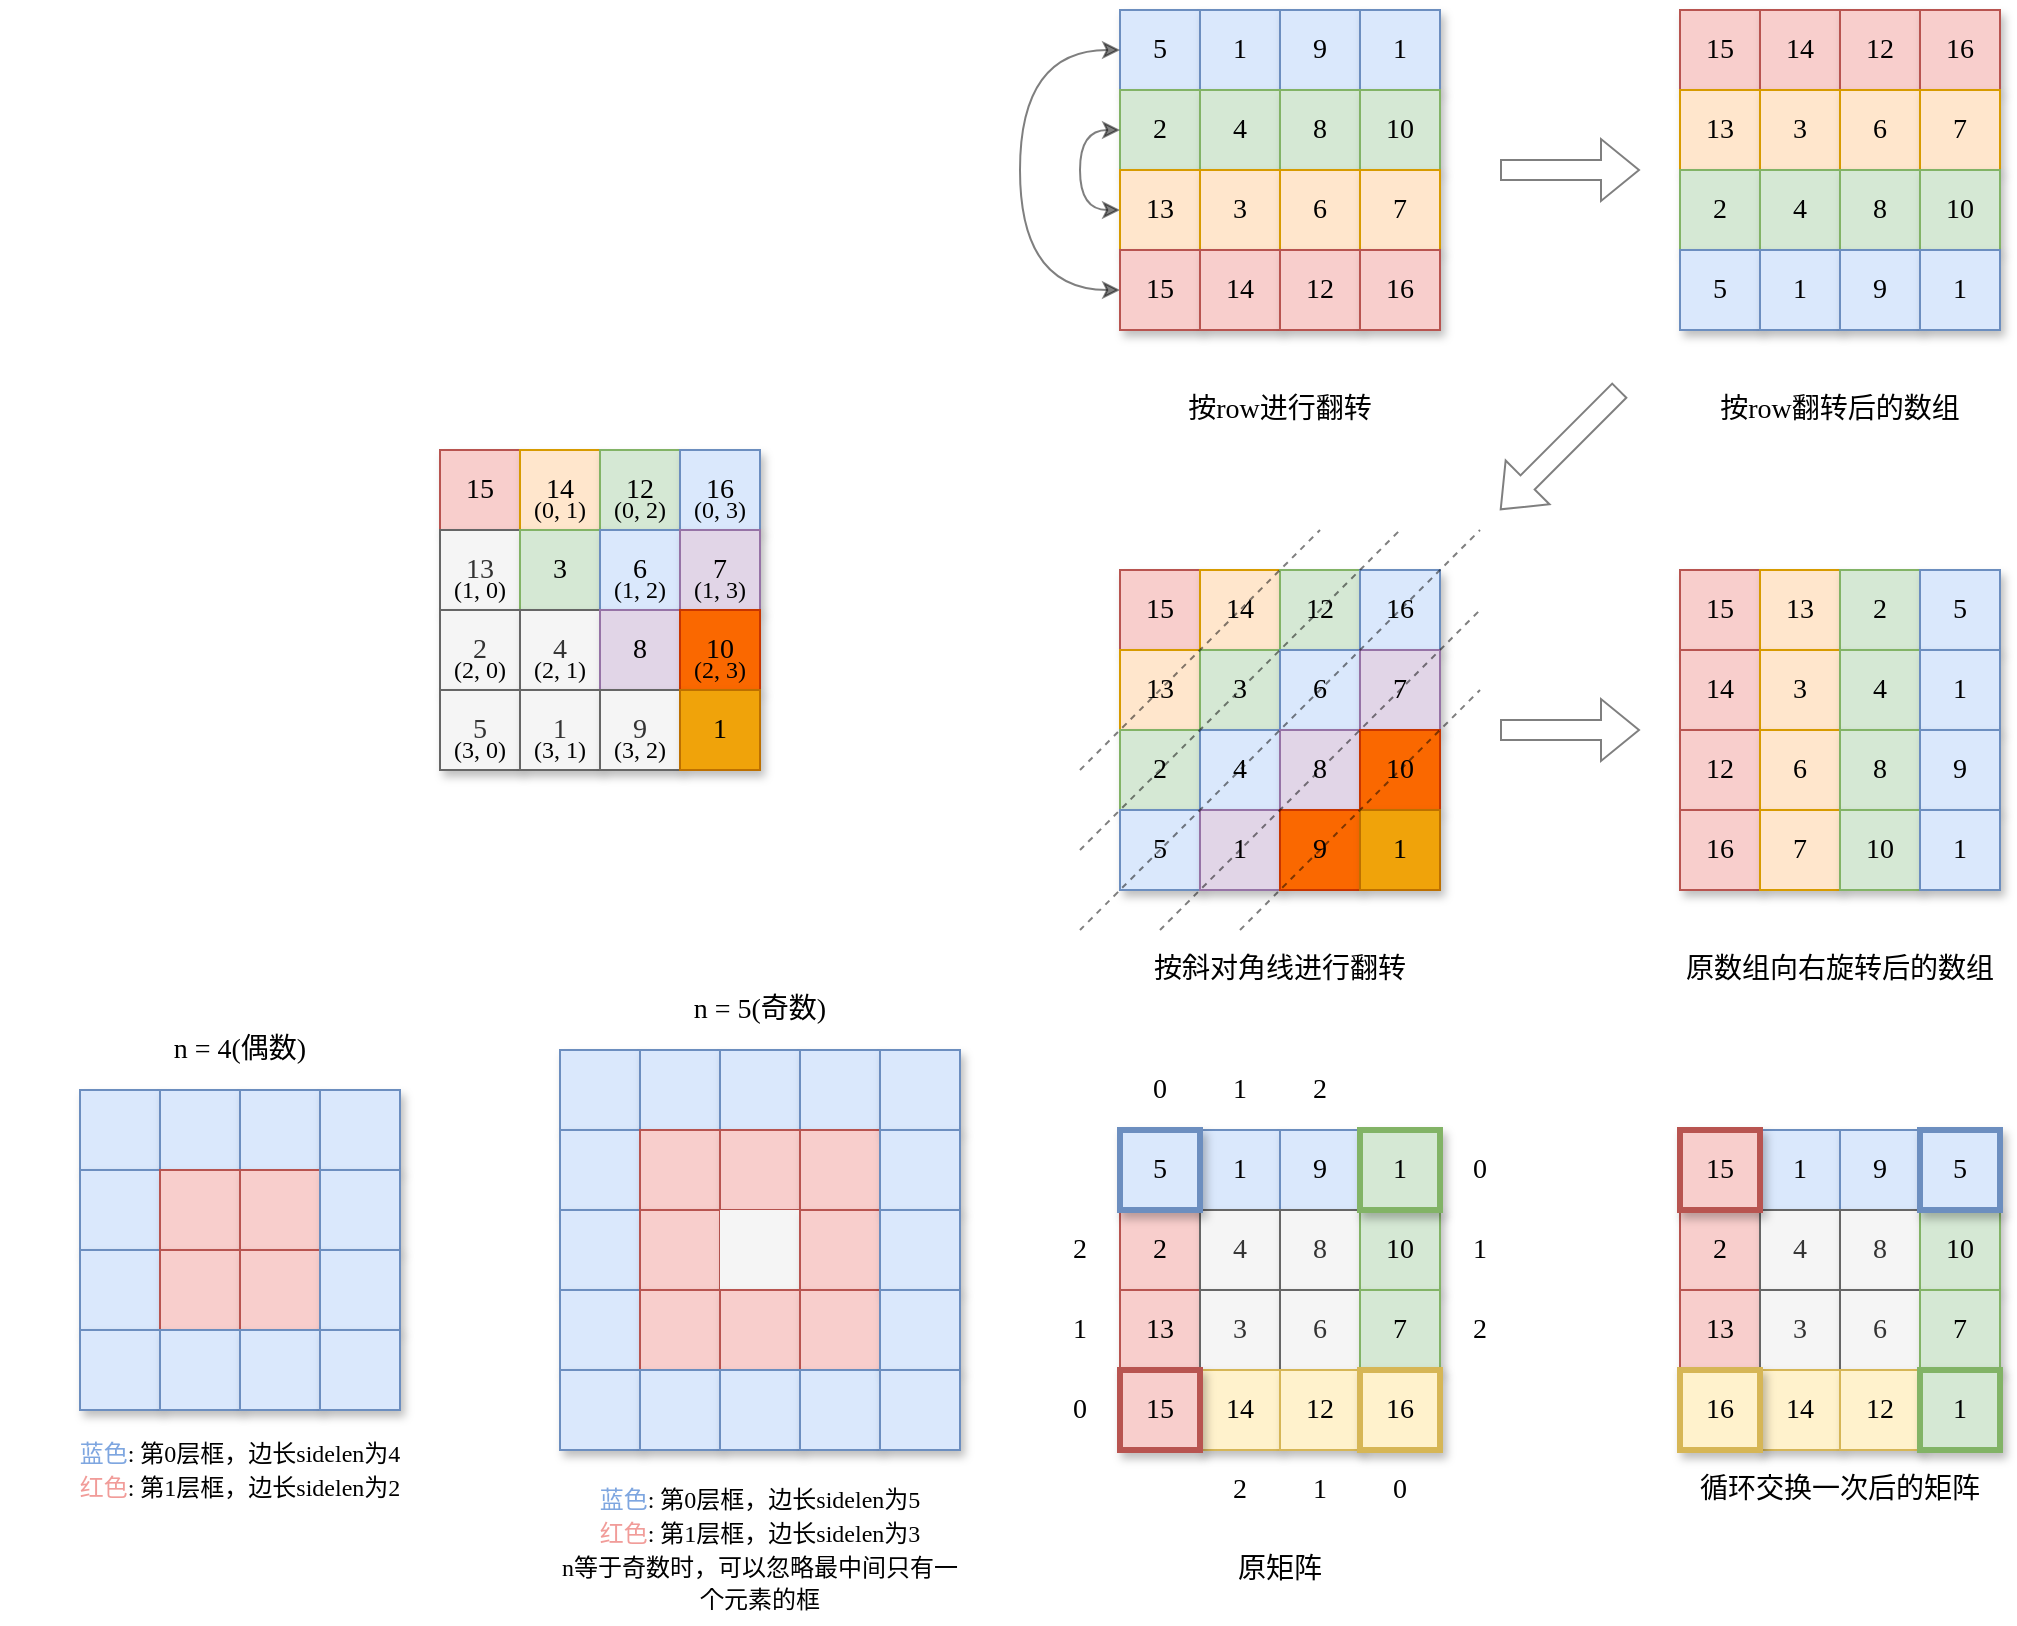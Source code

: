 <mxfile version="16.2.4" type="github">
  <diagram id="HVgc1riLIKYyW8vHFA-X" name="第 1 页">
    <mxGraphModel dx="2713" dy="810" grid="1" gridSize="10" guides="1" tooltips="1" connect="1" arrows="1" fold="1" page="1" pageScale="1" pageWidth="827" pageHeight="1169" background="#ffffff" math="0" shadow="0">
      <root>
        <mxCell id="0" />
        <mxCell id="1" parent="0" />
        <mxCell id="Ji-A0wUUnAwJlBcYtbFV-5" value="&lt;font style=&quot;font-size: 14px&quot; face=&quot;Comic Sans MS&quot;&gt;2&lt;/font&gt;" style="rounded=0;whiteSpace=wrap;html=1;shadow=1;fillColor=#f8cecc;strokeColor=#b85450;strokeWidth=1;" vertex="1" parent="1">
          <mxGeometry x="240" y="840" width="40" height="40" as="geometry" />
        </mxCell>
        <mxCell id="Ji-A0wUUnAwJlBcYtbFV-2" value="&lt;font style=&quot;font-size: 14px&quot; face=&quot;Comic Sans MS&quot;&gt;1&lt;/font&gt;" style="rounded=0;whiteSpace=wrap;html=1;shadow=1;fillColor=#dae8fc;strokeColor=#6c8ebf;" vertex="1" parent="1">
          <mxGeometry x="280" y="800" width="40" height="40" as="geometry" />
        </mxCell>
        <mxCell id="Ji-A0wUUnAwJlBcYtbFV-3" value="&lt;font style=&quot;font-size: 14px&quot; face=&quot;Comic Sans MS&quot;&gt;9&lt;/font&gt;" style="rounded=0;whiteSpace=wrap;html=1;shadow=1;fillColor=#dae8fc;strokeColor=#6c8ebf;strokeWidth=1;" vertex="1" parent="1">
          <mxGeometry x="320" y="800" width="40" height="40" as="geometry" />
        </mxCell>
        <mxCell id="Ji-A0wUUnAwJlBcYtbFV-122" value="" style="rounded=0;whiteSpace=wrap;html=1;shadow=1;fillColor=#dae8fc;strokeColor=#6c8ebf;" vertex="1" parent="1">
          <mxGeometry x="-40" y="760" width="40" height="40" as="geometry" />
        </mxCell>
        <mxCell id="Ji-A0wUUnAwJlBcYtbFV-123" value="" style="rounded=0;whiteSpace=wrap;html=1;shadow=1;fillColor=#dae8fc;strokeColor=#6c8ebf;" vertex="1" parent="1">
          <mxGeometry y="760" width="40" height="40" as="geometry" />
        </mxCell>
        <mxCell id="Ji-A0wUUnAwJlBcYtbFV-124" value="" style="rounded=0;whiteSpace=wrap;html=1;shadow=1;fillColor=#dae8fc;strokeColor=#6c8ebf;" vertex="1" parent="1">
          <mxGeometry x="40" y="760" width="40" height="40" as="geometry" />
        </mxCell>
        <mxCell id="Ji-A0wUUnAwJlBcYtbFV-125" value="" style="rounded=0;whiteSpace=wrap;html=1;shadow=1;fillColor=#dae8fc;strokeColor=#6c8ebf;" vertex="1" parent="1">
          <mxGeometry x="80" y="760" width="40" height="40" as="geometry" />
        </mxCell>
        <mxCell id="Ta1VJS7oqbeky3PgovRU-64" value="&lt;font style=&quot;font-size: 14px&quot; face=&quot;Comic Sans MS&quot;&gt;15&lt;/font&gt;" style="rounded=0;whiteSpace=wrap;html=1;shadow=1;fillColor=#f8cecc;strokeColor=#b85450;" parent="1" vertex="1">
          <mxGeometry x="520" y="240" width="40" height="40" as="geometry" />
        </mxCell>
        <mxCell id="Ta1VJS7oqbeky3PgovRU-65" value="&lt;font style=&quot;font-size: 14px&quot; face=&quot;Comic Sans MS&quot;&gt;14&lt;/font&gt;" style="rounded=0;whiteSpace=wrap;html=1;shadow=1;fillColor=#f8cecc;strokeColor=#b85450;" parent="1" vertex="1">
          <mxGeometry x="560" y="240" width="40" height="40" as="geometry" />
        </mxCell>
        <mxCell id="Ta1VJS7oqbeky3PgovRU-66" value="&lt;font style=&quot;font-size: 14px&quot; face=&quot;Comic Sans MS&quot;&gt;12&lt;/font&gt;" style="rounded=0;whiteSpace=wrap;html=1;shadow=1;fillColor=#f8cecc;strokeColor=#b85450;" parent="1" vertex="1">
          <mxGeometry x="600" y="240" width="40" height="40" as="geometry" />
        </mxCell>
        <mxCell id="Ta1VJS7oqbeky3PgovRU-67" value="&lt;font style=&quot;font-size: 14px&quot; face=&quot;Comic Sans MS&quot;&gt;16&lt;/font&gt;" style="rounded=0;whiteSpace=wrap;html=1;shadow=1;fillColor=#f8cecc;strokeColor=#b85450;" parent="1" vertex="1">
          <mxGeometry x="640" y="240" width="40" height="40" as="geometry" />
        </mxCell>
        <mxCell id="Ta1VJS7oqbeky3PgovRU-1" value="&lt;font style=&quot;font-size: 14px&quot; face=&quot;Comic Sans MS&quot;&gt;5&lt;/font&gt;" style="rounded=0;whiteSpace=wrap;html=1;shadow=1;fillColor=#dae8fc;strokeColor=#6c8ebf;" parent="1" vertex="1">
          <mxGeometry x="240" y="240" width="40" height="40" as="geometry" />
        </mxCell>
        <mxCell id="Ta1VJS7oqbeky3PgovRU-25" value="&lt;font style=&quot;font-size: 14px&quot; face=&quot;Comic Sans MS&quot;&gt;1&lt;/font&gt;" style="rounded=0;whiteSpace=wrap;html=1;shadow=1;fillColor=#dae8fc;strokeColor=#6c8ebf;" parent="1" vertex="1">
          <mxGeometry x="280" y="240" width="40" height="40" as="geometry" />
        </mxCell>
        <mxCell id="Ta1VJS7oqbeky3PgovRU-26" value="&lt;font style=&quot;font-size: 14px&quot; face=&quot;Comic Sans MS&quot;&gt;9&lt;/font&gt;" style="rounded=0;whiteSpace=wrap;html=1;shadow=1;fillColor=#dae8fc;strokeColor=#6c8ebf;" parent="1" vertex="1">
          <mxGeometry x="320" y="240" width="40" height="40" as="geometry" />
        </mxCell>
        <mxCell id="Ta1VJS7oqbeky3PgovRU-27" value="&lt;font style=&quot;font-size: 14px&quot; face=&quot;Comic Sans MS&quot;&gt;1&lt;/font&gt;" style="rounded=0;whiteSpace=wrap;html=1;shadow=1;fillColor=#dae8fc;strokeColor=#6c8ebf;" parent="1" vertex="1">
          <mxGeometry x="360" y="240" width="40" height="40" as="geometry" />
        </mxCell>
        <mxCell id="Ta1VJS7oqbeky3PgovRU-28" value="&lt;font style=&quot;font-size: 14px&quot; face=&quot;Comic Sans MS&quot;&gt;2&lt;/font&gt;" style="rounded=0;whiteSpace=wrap;html=1;shadow=1;fillColor=#d5e8d4;strokeColor=#82b366;" parent="1" vertex="1">
          <mxGeometry x="240" y="280" width="40" height="40" as="geometry" />
        </mxCell>
        <mxCell id="Ta1VJS7oqbeky3PgovRU-29" value="&lt;font style=&quot;font-size: 14px&quot; face=&quot;Comic Sans MS&quot;&gt;4&lt;/font&gt;" style="rounded=0;whiteSpace=wrap;html=1;shadow=1;fillColor=#d5e8d4;strokeColor=#82b366;" parent="1" vertex="1">
          <mxGeometry x="280" y="280" width="40" height="40" as="geometry" />
        </mxCell>
        <mxCell id="Ta1VJS7oqbeky3PgovRU-30" value="&lt;font style=&quot;font-size: 14px&quot; face=&quot;Comic Sans MS&quot;&gt;8&lt;/font&gt;" style="rounded=0;whiteSpace=wrap;html=1;shadow=1;fillColor=#d5e8d4;strokeColor=#82b366;" parent="1" vertex="1">
          <mxGeometry x="320" y="280" width="40" height="40" as="geometry" />
        </mxCell>
        <mxCell id="Ta1VJS7oqbeky3PgovRU-31" value="&lt;font style=&quot;font-size: 14px&quot; face=&quot;Comic Sans MS&quot;&gt;10&lt;/font&gt;" style="rounded=0;whiteSpace=wrap;html=1;shadow=1;fillColor=#d5e8d4;strokeColor=#82b366;" parent="1" vertex="1">
          <mxGeometry x="360" y="280" width="40" height="40" as="geometry" />
        </mxCell>
        <mxCell id="Ta1VJS7oqbeky3PgovRU-249" style="edgeStyle=orthogonalEdgeStyle;curved=1;rounded=0;sketch=0;orthogonalLoop=1;jettySize=auto;html=1;exitX=0;exitY=0.5;exitDx=0;exitDy=0;entryX=0;entryY=0.5;entryDx=0;entryDy=0;fontFamily=Comic Sans MS;fontSize=14;startArrow=classic;startFill=1;opacity=50;" parent="1" source="Ta1VJS7oqbeky3PgovRU-32" target="Ta1VJS7oqbeky3PgovRU-28" edge="1">
          <mxGeometry relative="1" as="geometry" />
        </mxCell>
        <mxCell id="Ta1VJS7oqbeky3PgovRU-32" value="&lt;font style=&quot;font-size: 14px&quot; face=&quot;Comic Sans MS&quot;&gt;13&lt;/font&gt;" style="rounded=0;whiteSpace=wrap;html=1;shadow=1;fillColor=#ffe6cc;strokeColor=#d79b00;" parent="1" vertex="1">
          <mxGeometry x="240" y="320" width="40" height="40" as="geometry" />
        </mxCell>
        <mxCell id="Ta1VJS7oqbeky3PgovRU-33" value="&lt;font style=&quot;font-size: 14px&quot; face=&quot;Comic Sans MS&quot;&gt;3&lt;/font&gt;" style="rounded=0;whiteSpace=wrap;html=1;shadow=1;fillColor=#ffe6cc;strokeColor=#d79b00;" parent="1" vertex="1">
          <mxGeometry x="280" y="320" width="40" height="40" as="geometry" />
        </mxCell>
        <mxCell id="Ta1VJS7oqbeky3PgovRU-34" value="&lt;font style=&quot;font-size: 14px&quot; face=&quot;Comic Sans MS&quot;&gt;6&lt;/font&gt;" style="rounded=0;whiteSpace=wrap;html=1;shadow=1;fillColor=#ffe6cc;strokeColor=#d79b00;" parent="1" vertex="1">
          <mxGeometry x="320" y="320" width="40" height="40" as="geometry" />
        </mxCell>
        <mxCell id="Ta1VJS7oqbeky3PgovRU-35" value="&lt;font style=&quot;font-size: 14px&quot; face=&quot;Comic Sans MS&quot;&gt;7&lt;/font&gt;" style="rounded=0;whiteSpace=wrap;html=1;shadow=1;fillColor=#ffe6cc;strokeColor=#d79b00;" parent="1" vertex="1">
          <mxGeometry x="360" y="320" width="40" height="40" as="geometry" />
        </mxCell>
        <mxCell id="Ta1VJS7oqbeky3PgovRU-250" style="edgeStyle=orthogonalEdgeStyle;curved=1;rounded=0;sketch=0;orthogonalLoop=1;jettySize=auto;html=1;exitX=0;exitY=0.5;exitDx=0;exitDy=0;entryX=0;entryY=0.5;entryDx=0;entryDy=0;fontFamily=Comic Sans MS;fontSize=14;startArrow=classic;startFill=1;opacity=50;" parent="1" source="Ta1VJS7oqbeky3PgovRU-36" target="Ta1VJS7oqbeky3PgovRU-1" edge="1">
          <mxGeometry relative="1" as="geometry">
            <Array as="points">
              <mxPoint x="190" y="380" />
              <mxPoint x="190" y="260" />
            </Array>
          </mxGeometry>
        </mxCell>
        <mxCell id="Ta1VJS7oqbeky3PgovRU-36" value="&lt;font style=&quot;font-size: 14px&quot; face=&quot;Comic Sans MS&quot;&gt;15&lt;/font&gt;" style="rounded=0;whiteSpace=wrap;html=1;shadow=1;fillColor=#f8cecc;strokeColor=#b85450;" parent="1" vertex="1">
          <mxGeometry x="240" y="360" width="40" height="40" as="geometry" />
        </mxCell>
        <mxCell id="Ta1VJS7oqbeky3PgovRU-37" value="&lt;font style=&quot;font-size: 14px&quot; face=&quot;Comic Sans MS&quot;&gt;14&lt;/font&gt;" style="rounded=0;whiteSpace=wrap;html=1;shadow=1;fillColor=#f8cecc;strokeColor=#b85450;" parent="1" vertex="1">
          <mxGeometry x="280" y="360" width="40" height="40" as="geometry" />
        </mxCell>
        <mxCell id="Ta1VJS7oqbeky3PgovRU-38" value="&lt;font style=&quot;font-size: 14px&quot; face=&quot;Comic Sans MS&quot;&gt;12&lt;/font&gt;" style="rounded=0;whiteSpace=wrap;html=1;shadow=1;fillColor=#f8cecc;strokeColor=#b85450;" parent="1" vertex="1">
          <mxGeometry x="320" y="360" width="40" height="40" as="geometry" />
        </mxCell>
        <mxCell id="Ta1VJS7oqbeky3PgovRU-39" value="&lt;font style=&quot;font-size: 14px&quot; face=&quot;Comic Sans MS&quot;&gt;16&lt;/font&gt;" style="rounded=0;whiteSpace=wrap;html=1;shadow=1;fillColor=#f8cecc;strokeColor=#b85450;" parent="1" vertex="1">
          <mxGeometry x="360" y="360" width="40" height="40" as="geometry" />
        </mxCell>
        <mxCell id="Ta1VJS7oqbeky3PgovRU-60" value="&lt;font style=&quot;font-size: 14px&quot; face=&quot;Comic Sans MS&quot;&gt;13&lt;/font&gt;" style="rounded=0;whiteSpace=wrap;html=1;shadow=1;fillColor=#ffe6cc;strokeColor=#d79b00;" parent="1" vertex="1">
          <mxGeometry x="520" y="280" width="40" height="40" as="geometry" />
        </mxCell>
        <mxCell id="Ta1VJS7oqbeky3PgovRU-61" value="&lt;font style=&quot;font-size: 14px&quot; face=&quot;Comic Sans MS&quot;&gt;3&lt;/font&gt;" style="rounded=0;whiteSpace=wrap;html=1;shadow=1;fillColor=#ffe6cc;strokeColor=#d79b00;" parent="1" vertex="1">
          <mxGeometry x="560" y="280" width="40" height="40" as="geometry" />
        </mxCell>
        <mxCell id="Ta1VJS7oqbeky3PgovRU-62" value="&lt;font style=&quot;font-size: 14px&quot; face=&quot;Comic Sans MS&quot;&gt;6&lt;/font&gt;" style="rounded=0;whiteSpace=wrap;html=1;shadow=1;fillColor=#ffe6cc;strokeColor=#d79b00;" parent="1" vertex="1">
          <mxGeometry x="600" y="280" width="40" height="40" as="geometry" />
        </mxCell>
        <mxCell id="Ta1VJS7oqbeky3PgovRU-63" value="&lt;font style=&quot;font-size: 14px&quot; face=&quot;Comic Sans MS&quot;&gt;7&lt;/font&gt;" style="rounded=0;whiteSpace=wrap;html=1;shadow=1;fillColor=#ffe6cc;strokeColor=#d79b00;" parent="1" vertex="1">
          <mxGeometry x="640" y="280" width="40" height="40" as="geometry" />
        </mxCell>
        <mxCell id="Ta1VJS7oqbeky3PgovRU-55" value="&lt;font style=&quot;font-size: 14px&quot; face=&quot;Comic Sans MS&quot;&gt;2&lt;/font&gt;" style="rounded=0;whiteSpace=wrap;html=1;shadow=1;fillColor=#d5e8d4;strokeColor=#82b366;" parent="1" vertex="1">
          <mxGeometry x="520" y="320" width="40" height="40" as="geometry" />
        </mxCell>
        <mxCell id="Ta1VJS7oqbeky3PgovRU-56" value="&lt;font style=&quot;font-size: 14px&quot; face=&quot;Comic Sans MS&quot;&gt;4&lt;/font&gt;" style="rounded=0;whiteSpace=wrap;html=1;shadow=1;fillColor=#d5e8d4;strokeColor=#82b366;" parent="1" vertex="1">
          <mxGeometry x="560" y="320" width="40" height="40" as="geometry" />
        </mxCell>
        <mxCell id="Ta1VJS7oqbeky3PgovRU-57" value="&lt;font style=&quot;font-size: 14px&quot; face=&quot;Comic Sans MS&quot;&gt;8&lt;/font&gt;" style="rounded=0;whiteSpace=wrap;html=1;shadow=1;fillColor=#d5e8d4;strokeColor=#82b366;" parent="1" vertex="1">
          <mxGeometry x="600" y="320" width="40" height="40" as="geometry" />
        </mxCell>
        <mxCell id="Ta1VJS7oqbeky3PgovRU-59" value="&lt;font style=&quot;font-size: 14px&quot; face=&quot;Comic Sans MS&quot;&gt;10&lt;/font&gt;" style="rounded=0;whiteSpace=wrap;html=1;shadow=1;fillColor=#d5e8d4;strokeColor=#82b366;" parent="1" vertex="1">
          <mxGeometry x="640" y="320" width="40" height="40" as="geometry" />
        </mxCell>
        <mxCell id="Ta1VJS7oqbeky3PgovRU-42" value="&lt;font style=&quot;font-size: 14px&quot; face=&quot;Comic Sans MS&quot;&gt;5&lt;/font&gt;" style="rounded=0;whiteSpace=wrap;html=1;shadow=1;fillColor=#dae8fc;strokeColor=#6c8ebf;" parent="1" vertex="1">
          <mxGeometry x="520" y="360" width="40" height="40" as="geometry" />
        </mxCell>
        <mxCell id="Ta1VJS7oqbeky3PgovRU-51" value="&lt;font style=&quot;font-size: 14px&quot; face=&quot;Comic Sans MS&quot;&gt;1&lt;/font&gt;" style="rounded=0;whiteSpace=wrap;html=1;shadow=1;fillColor=#dae8fc;strokeColor=#6c8ebf;" parent="1" vertex="1">
          <mxGeometry x="560" y="360" width="40" height="40" as="geometry" />
        </mxCell>
        <mxCell id="Ta1VJS7oqbeky3PgovRU-52" value="&lt;font style=&quot;font-size: 14px&quot; face=&quot;Comic Sans MS&quot;&gt;9&lt;/font&gt;" style="rounded=0;whiteSpace=wrap;html=1;shadow=1;fillColor=#dae8fc;strokeColor=#6c8ebf;" parent="1" vertex="1">
          <mxGeometry x="600" y="360" width="40" height="40" as="geometry" />
        </mxCell>
        <mxCell id="Ta1VJS7oqbeky3PgovRU-54" value="&lt;font style=&quot;font-size: 14px&quot; face=&quot;Comic Sans MS&quot;&gt;1&lt;/font&gt;" style="rounded=0;whiteSpace=wrap;html=1;shadow=1;fillColor=#dae8fc;strokeColor=#6c8ebf;" parent="1" vertex="1">
          <mxGeometry x="640" y="360" width="40" height="40" as="geometry" />
        </mxCell>
        <mxCell id="Ta1VJS7oqbeky3PgovRU-148" value="&lt;font style=&quot;font-size: 14px&quot; face=&quot;Comic Sans MS&quot;&gt;15&lt;/font&gt;" style="rounded=0;whiteSpace=wrap;html=1;shadow=1;fillColor=#f8cecc;strokeColor=#b85450;" parent="1" vertex="1">
          <mxGeometry x="240" y="520" width="40" height="40" as="geometry" />
        </mxCell>
        <mxCell id="Ta1VJS7oqbeky3PgovRU-149" value="&lt;font style=&quot;font-size: 14px&quot; face=&quot;Comic Sans MS&quot;&gt;14&lt;/font&gt;" style="rounded=0;whiteSpace=wrap;html=1;shadow=1;fillColor=#ffe6cc;strokeColor=#d79b00;" parent="1" vertex="1">
          <mxGeometry x="280" y="520" width="40" height="40" as="geometry" />
        </mxCell>
        <mxCell id="Ta1VJS7oqbeky3PgovRU-150" value="&lt;font style=&quot;font-size: 14px&quot; face=&quot;Comic Sans MS&quot;&gt;12&lt;/font&gt;" style="rounded=0;whiteSpace=wrap;html=1;shadow=1;fillColor=#d5e8d4;strokeColor=#82b366;" parent="1" vertex="1">
          <mxGeometry x="320" y="520" width="40" height="40" as="geometry" />
        </mxCell>
        <mxCell id="Ta1VJS7oqbeky3PgovRU-151" value="&lt;font style=&quot;font-size: 14px&quot; face=&quot;Comic Sans MS&quot;&gt;16&lt;/font&gt;" style="rounded=0;whiteSpace=wrap;html=1;shadow=1;fillColor=#dae8fc;strokeColor=#6c8ebf;" parent="1" vertex="1">
          <mxGeometry x="360" y="520" width="40" height="40" as="geometry" />
        </mxCell>
        <mxCell id="Ta1VJS7oqbeky3PgovRU-152" value="&lt;font style=&quot;font-size: 14px&quot; face=&quot;Comic Sans MS&quot;&gt;13&lt;/font&gt;" style="rounded=0;whiteSpace=wrap;html=1;shadow=1;fillColor=#ffe6cc;strokeColor=#d79b00;" parent="1" vertex="1">
          <mxGeometry x="240" y="560" width="40" height="40" as="geometry" />
        </mxCell>
        <mxCell id="Ta1VJS7oqbeky3PgovRU-153" value="&lt;font style=&quot;font-size: 14px&quot; face=&quot;Comic Sans MS&quot;&gt;3&lt;/font&gt;" style="rounded=0;whiteSpace=wrap;html=1;shadow=1;fillColor=#d5e8d4;strokeColor=#82b366;" parent="1" vertex="1">
          <mxGeometry x="280" y="560" width="40" height="40" as="geometry" />
        </mxCell>
        <mxCell id="Ta1VJS7oqbeky3PgovRU-154" value="&lt;font style=&quot;font-size: 14px&quot; face=&quot;Comic Sans MS&quot;&gt;6&lt;/font&gt;" style="rounded=0;whiteSpace=wrap;html=1;shadow=1;fillColor=#dae8fc;strokeColor=#6c8ebf;" parent="1" vertex="1">
          <mxGeometry x="320" y="560" width="40" height="40" as="geometry" />
        </mxCell>
        <mxCell id="Ta1VJS7oqbeky3PgovRU-155" value="&lt;font style=&quot;font-size: 14px&quot; face=&quot;Comic Sans MS&quot;&gt;7&lt;/font&gt;" style="rounded=0;whiteSpace=wrap;html=1;shadow=1;fillColor=#e1d5e7;strokeColor=#9673a6;" parent="1" vertex="1">
          <mxGeometry x="360" y="560" width="40" height="40" as="geometry" />
        </mxCell>
        <mxCell id="Ta1VJS7oqbeky3PgovRU-156" value="&lt;font style=&quot;font-size: 14px&quot; face=&quot;Comic Sans MS&quot;&gt;2&lt;/font&gt;" style="rounded=0;whiteSpace=wrap;html=1;shadow=1;fillColor=#d5e8d4;strokeColor=#82b366;" parent="1" vertex="1">
          <mxGeometry x="240" y="600" width="40" height="40" as="geometry" />
        </mxCell>
        <mxCell id="Ta1VJS7oqbeky3PgovRU-157" value="&lt;font style=&quot;font-size: 14px&quot; face=&quot;Comic Sans MS&quot;&gt;4&lt;/font&gt;" style="rounded=0;whiteSpace=wrap;html=1;shadow=1;fillColor=#dae8fc;strokeColor=#6c8ebf;" parent="1" vertex="1">
          <mxGeometry x="280" y="600" width="40" height="40" as="geometry" />
        </mxCell>
        <mxCell id="Ta1VJS7oqbeky3PgovRU-158" value="&lt;font style=&quot;font-size: 14px&quot; face=&quot;Comic Sans MS&quot;&gt;8&lt;/font&gt;" style="rounded=0;whiteSpace=wrap;html=1;shadow=1;fillColor=#e1d5e7;strokeColor=#9673a6;" parent="1" vertex="1">
          <mxGeometry x="320" y="600" width="40" height="40" as="geometry" />
        </mxCell>
        <mxCell id="Ta1VJS7oqbeky3PgovRU-159" value="&lt;font style=&quot;font-size: 14px&quot; face=&quot;Comic Sans MS&quot;&gt;10&lt;/font&gt;" style="rounded=0;whiteSpace=wrap;html=1;shadow=1;fillColor=#fa6800;strokeColor=#C73500;fontColor=#000000;" parent="1" vertex="1">
          <mxGeometry x="360" y="600" width="40" height="40" as="geometry" />
        </mxCell>
        <mxCell id="Ta1VJS7oqbeky3PgovRU-160" value="&lt;font style=&quot;font-size: 14px&quot; face=&quot;Comic Sans MS&quot;&gt;5&lt;/font&gt;" style="rounded=0;whiteSpace=wrap;html=1;shadow=1;fillColor=#dae8fc;strokeColor=#6c8ebf;" parent="1" vertex="1">
          <mxGeometry x="240" y="640" width="40" height="40" as="geometry" />
        </mxCell>
        <mxCell id="Ta1VJS7oqbeky3PgovRU-161" value="&lt;font style=&quot;font-size: 14px&quot; face=&quot;Comic Sans MS&quot;&gt;1&lt;/font&gt;" style="rounded=0;whiteSpace=wrap;html=1;shadow=1;fillColor=#e1d5e7;strokeColor=#9673a6;" parent="1" vertex="1">
          <mxGeometry x="280" y="640" width="40" height="40" as="geometry" />
        </mxCell>
        <mxCell id="Ta1VJS7oqbeky3PgovRU-162" value="&lt;font style=&quot;font-size: 14px&quot; face=&quot;Comic Sans MS&quot;&gt;9&lt;/font&gt;" style="rounded=0;whiteSpace=wrap;html=1;shadow=1;fillColor=#fa6800;strokeColor=#C73500;fontColor=#000000;" parent="1" vertex="1">
          <mxGeometry x="320" y="640" width="40" height="40" as="geometry" />
        </mxCell>
        <mxCell id="Ta1VJS7oqbeky3PgovRU-163" value="&lt;font style=&quot;font-size: 14px&quot; face=&quot;Comic Sans MS&quot;&gt;1&lt;/font&gt;" style="rounded=0;whiteSpace=wrap;html=1;shadow=1;fillColor=#f0a30a;strokeColor=#BD7000;fontColor=#000000;" parent="1" vertex="1">
          <mxGeometry x="360" y="640" width="40" height="40" as="geometry" />
        </mxCell>
        <mxCell id="Ta1VJS7oqbeky3PgovRU-165" value="" style="endArrow=none;dashed=1;html=1;rounded=0;fontFamily=Comic Sans MS;fontSize=14;curved=1;opacity=50;" parent="1" edge="1">
          <mxGeometry width="50" height="50" relative="1" as="geometry">
            <mxPoint x="220" y="620" as="sourcePoint" />
            <mxPoint x="340" y="500" as="targetPoint" />
          </mxGeometry>
        </mxCell>
        <mxCell id="Ta1VJS7oqbeky3PgovRU-167" value="" style="endArrow=none;dashed=1;html=1;rounded=0;fontFamily=Comic Sans MS;fontSize=14;curved=1;opacity=50;" parent="1" edge="1">
          <mxGeometry width="50" height="50" relative="1" as="geometry">
            <mxPoint x="220" y="660" as="sourcePoint" />
            <mxPoint x="380" y="500" as="targetPoint" />
          </mxGeometry>
        </mxCell>
        <mxCell id="Ta1VJS7oqbeky3PgovRU-168" value="" style="endArrow=none;dashed=1;html=1;rounded=0;sketch=0;fontFamily=Comic Sans MS;fontSize=14;opacity=50;curved=1;" parent="1" edge="1">
          <mxGeometry width="50" height="50" relative="1" as="geometry">
            <mxPoint x="220" y="700" as="sourcePoint" />
            <mxPoint x="420" y="500" as="targetPoint" />
          </mxGeometry>
        </mxCell>
        <mxCell id="Ta1VJS7oqbeky3PgovRU-169" value="" style="endArrow=none;dashed=1;html=1;rounded=0;fontFamily=Comic Sans MS;fontSize=14;curved=1;opacity=50;" parent="1" edge="1">
          <mxGeometry width="50" height="50" relative="1" as="geometry">
            <mxPoint x="260" y="700" as="sourcePoint" />
            <mxPoint x="420" y="540" as="targetPoint" />
          </mxGeometry>
        </mxCell>
        <mxCell id="Ta1VJS7oqbeky3PgovRU-170" value="" style="endArrow=none;dashed=1;html=1;rounded=0;fontFamily=Comic Sans MS;fontSize=14;curved=1;opacity=50;" parent="1" edge="1">
          <mxGeometry width="50" height="50" relative="1" as="geometry">
            <mxPoint x="300" y="700" as="sourcePoint" />
            <mxPoint x="420" y="580" as="targetPoint" />
          </mxGeometry>
        </mxCell>
        <mxCell id="Ta1VJS7oqbeky3PgovRU-228" value="&lt;font style=&quot;font-size: 14px&quot; face=&quot;Comic Sans MS&quot;&gt;15&lt;/font&gt;" style="rounded=0;whiteSpace=wrap;html=1;shadow=1;fillColor=#f8cecc;strokeColor=#b85450;" parent="1" vertex="1">
          <mxGeometry x="520" y="520" width="40" height="40" as="geometry" />
        </mxCell>
        <mxCell id="Ta1VJS7oqbeky3PgovRU-229" value="&lt;font style=&quot;font-size: 14px&quot; face=&quot;Comic Sans MS&quot;&gt;13&lt;/font&gt;" style="rounded=0;whiteSpace=wrap;html=1;shadow=1;fillColor=#ffe6cc;strokeColor=#d79b00;" parent="1" vertex="1">
          <mxGeometry x="560" y="520" width="40" height="40" as="geometry" />
        </mxCell>
        <mxCell id="Ta1VJS7oqbeky3PgovRU-230" value="&lt;font style=&quot;font-size: 14px&quot; face=&quot;Comic Sans MS&quot;&gt;2&lt;/font&gt;" style="rounded=0;whiteSpace=wrap;html=1;shadow=1;fillColor=#d5e8d4;strokeColor=#82b366;" parent="1" vertex="1">
          <mxGeometry x="600" y="520" width="40" height="40" as="geometry" />
        </mxCell>
        <mxCell id="Ta1VJS7oqbeky3PgovRU-231" value="&lt;font style=&quot;font-size: 14px&quot; face=&quot;Comic Sans MS&quot;&gt;5&lt;/font&gt;" style="rounded=0;whiteSpace=wrap;html=1;shadow=1;fillColor=#dae8fc;strokeColor=#6c8ebf;" parent="1" vertex="1">
          <mxGeometry x="640" y="520" width="40" height="40" as="geometry" />
        </mxCell>
        <mxCell id="Ta1VJS7oqbeky3PgovRU-232" value="&lt;font style=&quot;font-size: 14px&quot; face=&quot;Comic Sans MS&quot;&gt;14&lt;/font&gt;" style="rounded=0;whiteSpace=wrap;html=1;shadow=1;fillColor=#f8cecc;strokeColor=#b85450;" parent="1" vertex="1">
          <mxGeometry x="520" y="560" width="40" height="40" as="geometry" />
        </mxCell>
        <mxCell id="Ta1VJS7oqbeky3PgovRU-233" value="&lt;font style=&quot;font-size: 14px&quot; face=&quot;Comic Sans MS&quot;&gt;3&lt;/font&gt;" style="rounded=0;whiteSpace=wrap;html=1;shadow=1;fillColor=#ffe6cc;strokeColor=#d79b00;" parent="1" vertex="1">
          <mxGeometry x="560" y="560" width="40" height="40" as="geometry" />
        </mxCell>
        <mxCell id="Ta1VJS7oqbeky3PgovRU-234" value="&lt;font style=&quot;font-size: 14px&quot; face=&quot;Comic Sans MS&quot;&gt;4&lt;/font&gt;" style="rounded=0;whiteSpace=wrap;html=1;shadow=1;fillColor=#d5e8d4;strokeColor=#82b366;" parent="1" vertex="1">
          <mxGeometry x="600" y="560" width="40" height="40" as="geometry" />
        </mxCell>
        <mxCell id="Ta1VJS7oqbeky3PgovRU-235" value="&lt;font style=&quot;font-size: 14px&quot; face=&quot;Comic Sans MS&quot;&gt;1&lt;/font&gt;" style="rounded=0;whiteSpace=wrap;html=1;shadow=1;fillColor=#dae8fc;strokeColor=#6c8ebf;" parent="1" vertex="1">
          <mxGeometry x="640" y="560" width="40" height="40" as="geometry" />
        </mxCell>
        <mxCell id="Ta1VJS7oqbeky3PgovRU-236" value="&lt;font style=&quot;font-size: 14px&quot; face=&quot;Comic Sans MS&quot;&gt;12&lt;/font&gt;" style="rounded=0;whiteSpace=wrap;html=1;shadow=1;fillColor=#f8cecc;strokeColor=#b85450;" parent="1" vertex="1">
          <mxGeometry x="520" y="600" width="40" height="40" as="geometry" />
        </mxCell>
        <mxCell id="Ta1VJS7oqbeky3PgovRU-237" value="&lt;font style=&quot;font-size: 14px&quot; face=&quot;Comic Sans MS&quot;&gt;6&lt;/font&gt;" style="rounded=0;whiteSpace=wrap;html=1;shadow=1;fillColor=#ffe6cc;strokeColor=#d79b00;" parent="1" vertex="1">
          <mxGeometry x="560" y="600" width="40" height="40" as="geometry" />
        </mxCell>
        <mxCell id="Ta1VJS7oqbeky3PgovRU-238" value="&lt;font style=&quot;font-size: 14px&quot; face=&quot;Comic Sans MS&quot;&gt;8&lt;/font&gt;" style="rounded=0;whiteSpace=wrap;html=1;shadow=1;fillColor=#d5e8d4;strokeColor=#82b366;" parent="1" vertex="1">
          <mxGeometry x="600" y="600" width="40" height="40" as="geometry" />
        </mxCell>
        <mxCell id="Ta1VJS7oqbeky3PgovRU-239" value="&lt;font style=&quot;font-size: 14px&quot; face=&quot;Comic Sans MS&quot;&gt;9&lt;/font&gt;" style="rounded=0;whiteSpace=wrap;html=1;shadow=1;fillColor=#dae8fc;strokeColor=#6c8ebf;" parent="1" vertex="1">
          <mxGeometry x="640" y="600" width="40" height="40" as="geometry" />
        </mxCell>
        <mxCell id="Ta1VJS7oqbeky3PgovRU-240" value="&lt;font style=&quot;font-size: 14px&quot; face=&quot;Comic Sans MS&quot;&gt;16&lt;/font&gt;" style="rounded=0;whiteSpace=wrap;html=1;shadow=1;fillColor=#f8cecc;strokeColor=#b85450;" parent="1" vertex="1">
          <mxGeometry x="520" y="640" width="40" height="40" as="geometry" />
        </mxCell>
        <mxCell id="Ta1VJS7oqbeky3PgovRU-241" value="&lt;font style=&quot;font-size: 14px&quot; face=&quot;Comic Sans MS&quot;&gt;7&lt;/font&gt;" style="rounded=0;whiteSpace=wrap;html=1;shadow=1;fillColor=#ffe6cc;strokeColor=#d79b00;" parent="1" vertex="1">
          <mxGeometry x="560" y="640" width="40" height="40" as="geometry" />
        </mxCell>
        <mxCell id="Ta1VJS7oqbeky3PgovRU-242" value="&lt;font style=&quot;font-size: 14px&quot; face=&quot;Comic Sans MS&quot;&gt;10&lt;/font&gt;" style="rounded=0;whiteSpace=wrap;html=1;shadow=1;fillColor=#d5e8d4;strokeColor=#82b366;" parent="1" vertex="1">
          <mxGeometry x="600" y="640" width="40" height="40" as="geometry" />
        </mxCell>
        <mxCell id="Ta1VJS7oqbeky3PgovRU-243" value="&lt;font style=&quot;font-size: 14px&quot; face=&quot;Comic Sans MS&quot;&gt;1&lt;/font&gt;" style="rounded=0;whiteSpace=wrap;html=1;shadow=1;fillColor=#dae8fc;strokeColor=#6c8ebf;" parent="1" vertex="1">
          <mxGeometry x="640" y="640" width="40" height="40" as="geometry" />
        </mxCell>
        <mxCell id="Ta1VJS7oqbeky3PgovRU-255" value="" style="shape=flexArrow;endArrow=classic;html=1;rounded=0;sketch=0;fontFamily=Comic Sans MS;fontSize=14;opacity=50;curved=1;" parent="1" edge="1">
          <mxGeometry width="50" height="50" relative="1" as="geometry">
            <mxPoint x="430" y="320" as="sourcePoint" />
            <mxPoint x="500" y="320" as="targetPoint" />
          </mxGeometry>
        </mxCell>
        <mxCell id="Ta1VJS7oqbeky3PgovRU-256" value="" style="shape=flexArrow;endArrow=classic;html=1;rounded=0;sketch=0;fontFamily=Comic Sans MS;fontSize=14;opacity=50;curved=1;" parent="1" edge="1">
          <mxGeometry width="50" height="50" relative="1" as="geometry">
            <mxPoint x="490" y="430" as="sourcePoint" />
            <mxPoint x="430" y="490" as="targetPoint" />
          </mxGeometry>
        </mxCell>
        <mxCell id="Ta1VJS7oqbeky3PgovRU-257" value="" style="shape=flexArrow;endArrow=classic;html=1;rounded=0;sketch=0;fontFamily=Comic Sans MS;fontSize=14;opacity=50;curved=1;" parent="1" edge="1">
          <mxGeometry width="50" height="50" relative="1" as="geometry">
            <mxPoint x="430" y="600" as="sourcePoint" />
            <mxPoint x="500" y="600" as="targetPoint" />
          </mxGeometry>
        </mxCell>
        <mxCell id="Ta1VJS7oqbeky3PgovRU-258" value="按row进行翻转" style="text;html=1;strokeColor=none;fillColor=none;align=center;verticalAlign=middle;whiteSpace=wrap;rounded=0;shadow=1;fontFamily=Comic Sans MS;fontSize=14;" parent="1" vertex="1">
          <mxGeometry x="240" y="420" width="160" height="40" as="geometry" />
        </mxCell>
        <mxCell id="Ta1VJS7oqbeky3PgovRU-259" value="按斜对角线进行翻转" style="text;html=1;strokeColor=none;fillColor=none;align=center;verticalAlign=middle;whiteSpace=wrap;rounded=0;shadow=1;fontFamily=Comic Sans MS;fontSize=14;" parent="1" vertex="1">
          <mxGeometry x="240" y="700" width="160" height="40" as="geometry" />
        </mxCell>
        <mxCell id="Ta1VJS7oqbeky3PgovRU-260" value="原数组向右旋转后的数组" style="text;html=1;strokeColor=none;fillColor=none;align=center;verticalAlign=middle;whiteSpace=wrap;rounded=0;shadow=1;fontFamily=Comic Sans MS;fontSize=14;" parent="1" vertex="1">
          <mxGeometry x="520" y="700" width="160" height="40" as="geometry" />
        </mxCell>
        <mxCell id="Ta1VJS7oqbeky3PgovRU-261" value="按row翻转后的数组" style="text;html=1;strokeColor=none;fillColor=none;align=center;verticalAlign=middle;whiteSpace=wrap;rounded=0;shadow=1;fontFamily=Comic Sans MS;fontSize=14;" parent="1" vertex="1">
          <mxGeometry x="520" y="420" width="160" height="40" as="geometry" />
        </mxCell>
        <mxCell id="Ji-A0wUUnAwJlBcYtbFV-6" value="&lt;font style=&quot;font-size: 14px&quot; face=&quot;Comic Sans MS&quot;&gt;4&lt;/font&gt;" style="rounded=0;whiteSpace=wrap;html=1;shadow=1;fillColor=#f5f5f5;strokeColor=#666666;fontColor=#333333;" vertex="1" parent="1">
          <mxGeometry x="280" y="840" width="40" height="40" as="geometry" />
        </mxCell>
        <mxCell id="Ji-A0wUUnAwJlBcYtbFV-7" value="&lt;font style=&quot;font-size: 14px&quot; face=&quot;Comic Sans MS&quot;&gt;8&lt;/font&gt;" style="rounded=0;whiteSpace=wrap;html=1;shadow=1;fillColor=#f5f5f5;strokeColor=#666666;fontColor=#333333;" vertex="1" parent="1">
          <mxGeometry x="320" y="840" width="40" height="40" as="geometry" />
        </mxCell>
        <mxCell id="Ji-A0wUUnAwJlBcYtbFV-8" value="&lt;font style=&quot;font-size: 14px&quot; face=&quot;Comic Sans MS&quot;&gt;10&lt;/font&gt;" style="rounded=0;whiteSpace=wrap;html=1;shadow=1;fillColor=#d5e8d4;strokeColor=#82b366;" vertex="1" parent="1">
          <mxGeometry x="360" y="840" width="40" height="40" as="geometry" />
        </mxCell>
        <mxCell id="Ji-A0wUUnAwJlBcYtbFV-10" value="&lt;font style=&quot;font-size: 14px&quot; face=&quot;Comic Sans MS&quot;&gt;13&lt;/font&gt;" style="rounded=0;whiteSpace=wrap;html=1;shadow=1;fillColor=#f8cecc;strokeColor=#b85450;" vertex="1" parent="1">
          <mxGeometry x="240" y="880" width="40" height="40" as="geometry" />
        </mxCell>
        <mxCell id="Ji-A0wUUnAwJlBcYtbFV-11" value="&lt;font style=&quot;font-size: 14px&quot; face=&quot;Comic Sans MS&quot;&gt;3&lt;/font&gt;" style="rounded=0;whiteSpace=wrap;html=1;shadow=1;fillColor=#f5f5f5;strokeColor=#666666;fontColor=#333333;" vertex="1" parent="1">
          <mxGeometry x="280" y="880" width="40" height="40" as="geometry" />
        </mxCell>
        <mxCell id="Ji-A0wUUnAwJlBcYtbFV-12" value="&lt;font style=&quot;font-size: 14px&quot; face=&quot;Comic Sans MS&quot;&gt;6&lt;/font&gt;" style="rounded=0;whiteSpace=wrap;html=1;shadow=1;fillColor=#f5f5f5;strokeColor=#666666;fontColor=#333333;" vertex="1" parent="1">
          <mxGeometry x="320" y="880" width="40" height="40" as="geometry" />
        </mxCell>
        <mxCell id="Ji-A0wUUnAwJlBcYtbFV-35" value="&lt;font face=&quot;Comic Sans MS&quot; style=&quot;font-size: 14px&quot;&gt;0&lt;/font&gt;" style="text;html=1;strokeColor=none;fillColor=none;align=center;verticalAlign=middle;whiteSpace=wrap;rounded=0;" vertex="1" parent="1">
          <mxGeometry x="240" y="760" width="40" height="40" as="geometry" />
        </mxCell>
        <mxCell id="Ji-A0wUUnAwJlBcYtbFV-36" value="&lt;font face=&quot;Comic Sans MS&quot; style=&quot;font-size: 14px&quot;&gt;1&lt;/font&gt;" style="text;html=1;strokeColor=none;fillColor=none;align=center;verticalAlign=middle;whiteSpace=wrap;rounded=0;" vertex="1" parent="1">
          <mxGeometry x="280" y="760" width="40" height="40" as="geometry" />
        </mxCell>
        <mxCell id="Ji-A0wUUnAwJlBcYtbFV-37" value="&lt;font face=&quot;Comic Sans MS&quot; style=&quot;font-size: 14px&quot;&gt;2&lt;/font&gt;" style="text;html=1;strokeColor=none;fillColor=none;align=center;verticalAlign=middle;whiteSpace=wrap;rounded=0;" vertex="1" parent="1">
          <mxGeometry x="320" y="760" width="40" height="40" as="geometry" />
        </mxCell>
        <mxCell id="Ji-A0wUUnAwJlBcYtbFV-39" value="&lt;font face=&quot;Comic Sans MS&quot; style=&quot;font-size: 14px&quot;&gt;0&lt;/font&gt;" style="text;html=1;strokeColor=none;fillColor=none;align=center;verticalAlign=middle;whiteSpace=wrap;rounded=0;" vertex="1" parent="1">
          <mxGeometry x="400" y="800" width="40" height="40" as="geometry" />
        </mxCell>
        <mxCell id="Ji-A0wUUnAwJlBcYtbFV-40" value="&lt;font face=&quot;Comic Sans MS&quot; style=&quot;font-size: 14px&quot;&gt;1&lt;/font&gt;" style="text;html=1;strokeColor=none;fillColor=none;align=center;verticalAlign=middle;whiteSpace=wrap;rounded=0;" vertex="1" parent="1">
          <mxGeometry x="400" y="840" width="40" height="40" as="geometry" />
        </mxCell>
        <mxCell id="Ji-A0wUUnAwJlBcYtbFV-41" value="&lt;font face=&quot;Comic Sans MS&quot; style=&quot;font-size: 14px&quot;&gt;2&lt;/font&gt;" style="text;html=1;strokeColor=none;fillColor=none;align=center;verticalAlign=middle;whiteSpace=wrap;rounded=0;" vertex="1" parent="1">
          <mxGeometry x="400" y="880" width="40" height="40" as="geometry" />
        </mxCell>
        <mxCell id="Ji-A0wUUnAwJlBcYtbFV-42" value="&lt;font face=&quot;Comic Sans MS&quot; style=&quot;font-size: 14px&quot;&gt;0&lt;/font&gt;" style="text;html=1;strokeColor=none;fillColor=none;align=center;verticalAlign=middle;whiteSpace=wrap;rounded=0;" vertex="1" parent="1">
          <mxGeometry x="360" y="960" width="40" height="40" as="geometry" />
        </mxCell>
        <mxCell id="Ji-A0wUUnAwJlBcYtbFV-43" value="&lt;font face=&quot;Comic Sans MS&quot; style=&quot;font-size: 14px&quot;&gt;1&lt;/font&gt;" style="text;html=1;strokeColor=none;fillColor=none;align=center;verticalAlign=middle;whiteSpace=wrap;rounded=0;" vertex="1" parent="1">
          <mxGeometry x="320" y="960" width="40" height="40" as="geometry" />
        </mxCell>
        <mxCell id="Ji-A0wUUnAwJlBcYtbFV-44" value="&lt;font face=&quot;Comic Sans MS&quot; style=&quot;font-size: 14px&quot;&gt;2&lt;/font&gt;" style="text;html=1;strokeColor=none;fillColor=none;align=center;verticalAlign=middle;whiteSpace=wrap;rounded=0;" vertex="1" parent="1">
          <mxGeometry x="280" y="960" width="40" height="40" as="geometry" />
        </mxCell>
        <mxCell id="Ji-A0wUUnAwJlBcYtbFV-45" value="&lt;font face=&quot;Comic Sans MS&quot; style=&quot;font-size: 14px&quot;&gt;0&lt;/font&gt;" style="text;html=1;strokeColor=none;fillColor=none;align=center;verticalAlign=middle;whiteSpace=wrap;rounded=0;" vertex="1" parent="1">
          <mxGeometry x="200" y="920" width="40" height="40" as="geometry" />
        </mxCell>
        <mxCell id="Ji-A0wUUnAwJlBcYtbFV-46" value="&lt;font face=&quot;Comic Sans MS&quot; style=&quot;font-size: 14px&quot;&gt;1&lt;/font&gt;" style="text;html=1;strokeColor=none;fillColor=none;align=center;verticalAlign=middle;whiteSpace=wrap;rounded=0;" vertex="1" parent="1">
          <mxGeometry x="200" y="880" width="40" height="40" as="geometry" />
        </mxCell>
        <mxCell id="Ji-A0wUUnAwJlBcYtbFV-47" value="&lt;font face=&quot;Comic Sans MS&quot; style=&quot;font-size: 14px&quot;&gt;2&lt;/font&gt;" style="text;html=1;strokeColor=none;fillColor=none;align=center;verticalAlign=middle;whiteSpace=wrap;rounded=0;" vertex="1" parent="1">
          <mxGeometry x="200" y="840" width="40" height="40" as="geometry" />
        </mxCell>
        <mxCell id="Ji-A0wUUnAwJlBcYtbFV-13" value="&lt;font style=&quot;font-size: 14px&quot; face=&quot;Comic Sans MS&quot;&gt;7&lt;/font&gt;" style="rounded=0;whiteSpace=wrap;html=1;shadow=1;fillColor=#d5e8d4;strokeColor=#82b366;strokeWidth=1;" vertex="1" parent="1">
          <mxGeometry x="360" y="880" width="40" height="40" as="geometry" />
        </mxCell>
        <mxCell id="Ji-A0wUUnAwJlBcYtbFV-104" value="" style="rounded=0;whiteSpace=wrap;html=1;shadow=1;fillColor=#dae8fc;strokeColor=#6c8ebf;" vertex="1" parent="1">
          <mxGeometry x="-40" y="800" width="40" height="40" as="geometry" />
        </mxCell>
        <mxCell id="Ji-A0wUUnAwJlBcYtbFV-105" value="" style="rounded=0;whiteSpace=wrap;html=1;shadow=1;fillColor=#f8cecc;strokeColor=#b85450;" vertex="1" parent="1">
          <mxGeometry y="800" width="40" height="40" as="geometry" />
        </mxCell>
        <mxCell id="Ji-A0wUUnAwJlBcYtbFV-106" value="" style="rounded=0;whiteSpace=wrap;html=1;shadow=1;fillColor=#f8cecc;strokeColor=#b85450;" vertex="1" parent="1">
          <mxGeometry x="40" y="800" width="40" height="40" as="geometry" />
        </mxCell>
        <mxCell id="Ji-A0wUUnAwJlBcYtbFV-107" value="" style="rounded=0;whiteSpace=wrap;html=1;shadow=1;fillColor=#f8cecc;strokeColor=#b85450;" vertex="1" parent="1">
          <mxGeometry x="80" y="800" width="40" height="40" as="geometry" />
        </mxCell>
        <mxCell id="Ji-A0wUUnAwJlBcYtbFV-108" value="" style="rounded=0;whiteSpace=wrap;html=1;shadow=1;fillColor=#dae8fc;strokeColor=#6c8ebf;" vertex="1" parent="1">
          <mxGeometry x="-40" y="840" width="40" height="40" as="geometry" />
        </mxCell>
        <mxCell id="Ji-A0wUUnAwJlBcYtbFV-109" value="" style="rounded=0;whiteSpace=wrap;html=1;shadow=1;fillColor=#f8cecc;strokeColor=#b85450;" vertex="1" parent="1">
          <mxGeometry y="840" width="40" height="40" as="geometry" />
        </mxCell>
        <mxCell id="Ji-A0wUUnAwJlBcYtbFV-110" value="" style="rounded=0;whiteSpace=wrap;html=1;shadow=1;fillColor=#f5f5f5;fontColor=#333333;strokeColor=none;" vertex="1" parent="1">
          <mxGeometry x="40" y="840" width="40" height="40" as="geometry" />
        </mxCell>
        <mxCell id="Ji-A0wUUnAwJlBcYtbFV-111" value="" style="rounded=0;whiteSpace=wrap;html=1;shadow=1;fillColor=#f8cecc;strokeColor=#b85450;" vertex="1" parent="1">
          <mxGeometry x="80" y="840" width="40" height="40" as="geometry" />
        </mxCell>
        <mxCell id="Ji-A0wUUnAwJlBcYtbFV-113" value="" style="rounded=0;whiteSpace=wrap;html=1;shadow=1;fillColor=#dae8fc;strokeColor=#6c8ebf;" vertex="1" parent="1">
          <mxGeometry x="-40" y="880" width="40" height="40" as="geometry" />
        </mxCell>
        <mxCell id="Ji-A0wUUnAwJlBcYtbFV-114" value="" style="rounded=0;whiteSpace=wrap;html=1;shadow=1;fillColor=#f8cecc;strokeColor=#b85450;" vertex="1" parent="1">
          <mxGeometry y="880" width="40" height="40" as="geometry" />
        </mxCell>
        <mxCell id="Ji-A0wUUnAwJlBcYtbFV-115" value="" style="rounded=0;whiteSpace=wrap;html=1;shadow=1;fillColor=#f8cecc;strokeColor=#b85450;" vertex="1" parent="1">
          <mxGeometry x="40" y="880" width="40" height="40" as="geometry" />
        </mxCell>
        <mxCell id="Ji-A0wUUnAwJlBcYtbFV-116" value="" style="rounded=0;whiteSpace=wrap;html=1;shadow=1;fillColor=#f8cecc;strokeColor=#b85450;" vertex="1" parent="1">
          <mxGeometry x="80" y="880" width="40" height="40" as="geometry" />
        </mxCell>
        <mxCell id="Ji-A0wUUnAwJlBcYtbFV-118" value="" style="rounded=0;whiteSpace=wrap;html=1;shadow=1;fillColor=#dae8fc;strokeColor=#6c8ebf;" vertex="1" parent="1">
          <mxGeometry x="-40" y="920" width="40" height="40" as="geometry" />
        </mxCell>
        <mxCell id="Ji-A0wUUnAwJlBcYtbFV-119" value="" style="rounded=0;whiteSpace=wrap;html=1;shadow=1;fillColor=#dae8fc;strokeColor=#6c8ebf;" vertex="1" parent="1">
          <mxGeometry y="920" width="40" height="40" as="geometry" />
        </mxCell>
        <mxCell id="Ji-A0wUUnAwJlBcYtbFV-120" value="" style="rounded=0;whiteSpace=wrap;html=1;shadow=1;fillColor=#dae8fc;strokeColor=#6c8ebf;" vertex="1" parent="1">
          <mxGeometry x="40" y="920" width="40" height="40" as="geometry" />
        </mxCell>
        <mxCell id="Ji-A0wUUnAwJlBcYtbFV-121" value="" style="rounded=0;whiteSpace=wrap;html=1;shadow=1;fillColor=#dae8fc;strokeColor=#6c8ebf;" vertex="1" parent="1">
          <mxGeometry x="80" y="920" width="40" height="40" as="geometry" />
        </mxCell>
        <mxCell id="Ji-A0wUUnAwJlBcYtbFV-126" value="" style="rounded=0;whiteSpace=wrap;html=1;shadow=1;fillColor=#dae8fc;strokeColor=#6c8ebf;" vertex="1" parent="1">
          <mxGeometry x="120" y="760" width="40" height="40" as="geometry" />
        </mxCell>
        <mxCell id="Ji-A0wUUnAwJlBcYtbFV-127" value="" style="rounded=0;whiteSpace=wrap;html=1;shadow=1;fillColor=#dae8fc;strokeColor=#6c8ebf;" vertex="1" parent="1">
          <mxGeometry x="120" y="800" width="40" height="40" as="geometry" />
        </mxCell>
        <mxCell id="Ji-A0wUUnAwJlBcYtbFV-128" value="" style="rounded=0;whiteSpace=wrap;html=1;shadow=1;fillColor=#dae8fc;strokeColor=#6c8ebf;" vertex="1" parent="1">
          <mxGeometry x="120" y="840" width="40" height="40" as="geometry" />
        </mxCell>
        <mxCell id="Ji-A0wUUnAwJlBcYtbFV-129" value="" style="rounded=0;whiteSpace=wrap;html=1;shadow=1;fillColor=#dae8fc;strokeColor=#6c8ebf;" vertex="1" parent="1">
          <mxGeometry x="120" y="880" width="40" height="40" as="geometry" />
        </mxCell>
        <mxCell id="Ji-A0wUUnAwJlBcYtbFV-130" value="" style="rounded=0;whiteSpace=wrap;html=1;shadow=1;fillColor=#dae8fc;strokeColor=#6c8ebf;" vertex="1" parent="1">
          <mxGeometry x="120" y="920" width="40" height="40" as="geometry" />
        </mxCell>
        <mxCell id="Ji-A0wUUnAwJlBcYtbFV-141" value="&lt;font style=&quot;font-size: 14px&quot;&gt;n = 5(奇数)&lt;/font&gt;" style="text;html=1;strokeColor=none;fillColor=none;align=center;verticalAlign=middle;whiteSpace=wrap;rounded=0;fontFamily=Comic Sans MS;fontSize=12;" vertex="1" parent="1">
          <mxGeometry x="-40" y="720" width="200" height="40" as="geometry" />
        </mxCell>
        <mxCell id="Ji-A0wUUnAwJlBcYtbFV-142" value="" style="rounded=0;whiteSpace=wrap;html=1;shadow=1;fillColor=#dae8fc;strokeColor=#6c8ebf;" vertex="1" parent="1">
          <mxGeometry x="-280" y="780" width="40" height="40" as="geometry" />
        </mxCell>
        <mxCell id="Ji-A0wUUnAwJlBcYtbFV-143" value="" style="rounded=0;whiteSpace=wrap;html=1;shadow=1;fillColor=#dae8fc;strokeColor=#6c8ebf;" vertex="1" parent="1">
          <mxGeometry x="-240" y="780" width="40" height="40" as="geometry" />
        </mxCell>
        <mxCell id="Ji-A0wUUnAwJlBcYtbFV-144" value="" style="rounded=0;whiteSpace=wrap;html=1;shadow=1;fillColor=#dae8fc;strokeColor=#6c8ebf;" vertex="1" parent="1">
          <mxGeometry x="-200" y="780" width="40" height="40" as="geometry" />
        </mxCell>
        <mxCell id="Ji-A0wUUnAwJlBcYtbFV-145" value="" style="rounded=0;whiteSpace=wrap;html=1;shadow=1;fillColor=#dae8fc;strokeColor=#6c8ebf;" vertex="1" parent="1">
          <mxGeometry x="-160" y="780" width="40" height="40" as="geometry" />
        </mxCell>
        <mxCell id="Ji-A0wUUnAwJlBcYtbFV-146" value="" style="rounded=0;whiteSpace=wrap;html=1;shadow=1;fillColor=#dae8fc;strokeColor=#6c8ebf;" vertex="1" parent="1">
          <mxGeometry x="-280" y="820" width="40" height="40" as="geometry" />
        </mxCell>
        <mxCell id="Ji-A0wUUnAwJlBcYtbFV-147" value="" style="rounded=0;whiteSpace=wrap;html=1;shadow=1;fillColor=#f8cecc;strokeColor=#b85450;" vertex="1" parent="1">
          <mxGeometry x="-240" y="820" width="40" height="40" as="geometry" />
        </mxCell>
        <mxCell id="Ji-A0wUUnAwJlBcYtbFV-148" value="" style="rounded=0;whiteSpace=wrap;html=1;shadow=1;fillColor=#f8cecc;strokeColor=#b85450;" vertex="1" parent="1">
          <mxGeometry x="-200" y="820" width="40" height="40" as="geometry" />
        </mxCell>
        <mxCell id="Ji-A0wUUnAwJlBcYtbFV-149" value="" style="rounded=0;whiteSpace=wrap;html=1;shadow=1;fillColor=#dae8fc;strokeColor=#6c8ebf;" vertex="1" parent="1">
          <mxGeometry x="-160" y="820" width="40" height="40" as="geometry" />
        </mxCell>
        <mxCell id="Ji-A0wUUnAwJlBcYtbFV-150" value="" style="rounded=0;whiteSpace=wrap;html=1;shadow=1;fillColor=#dae8fc;strokeColor=#6c8ebf;" vertex="1" parent="1">
          <mxGeometry x="-280" y="860" width="40" height="40" as="geometry" />
        </mxCell>
        <mxCell id="Ji-A0wUUnAwJlBcYtbFV-151" value="" style="rounded=0;whiteSpace=wrap;html=1;shadow=1;fillColor=#f8cecc;strokeColor=#b85450;" vertex="1" parent="1">
          <mxGeometry x="-240" y="860" width="40" height="40" as="geometry" />
        </mxCell>
        <mxCell id="Ji-A0wUUnAwJlBcYtbFV-152" value="" style="rounded=0;whiteSpace=wrap;html=1;shadow=1;fillColor=#f8cecc;strokeColor=#b85450;" vertex="1" parent="1">
          <mxGeometry x="-200" y="860" width="40" height="40" as="geometry" />
        </mxCell>
        <mxCell id="Ji-A0wUUnAwJlBcYtbFV-153" value="" style="rounded=0;whiteSpace=wrap;html=1;shadow=1;fillColor=#dae8fc;strokeColor=#6c8ebf;" vertex="1" parent="1">
          <mxGeometry x="-160" y="860" width="40" height="40" as="geometry" />
        </mxCell>
        <mxCell id="Ji-A0wUUnAwJlBcYtbFV-154" value="" style="rounded=0;whiteSpace=wrap;html=1;shadow=1;fillColor=#dae8fc;strokeColor=#6c8ebf;" vertex="1" parent="1">
          <mxGeometry x="-280" y="900" width="40" height="40" as="geometry" />
        </mxCell>
        <mxCell id="Ji-A0wUUnAwJlBcYtbFV-155" value="" style="rounded=0;whiteSpace=wrap;html=1;shadow=1;fillColor=#dae8fc;strokeColor=#6c8ebf;" vertex="1" parent="1">
          <mxGeometry x="-240" y="900" width="40" height="40" as="geometry" />
        </mxCell>
        <mxCell id="Ji-A0wUUnAwJlBcYtbFV-156" value="" style="rounded=0;whiteSpace=wrap;html=1;shadow=1;fillColor=#dae8fc;strokeColor=#6c8ebf;" vertex="1" parent="1">
          <mxGeometry x="-200" y="900" width="40" height="40" as="geometry" />
        </mxCell>
        <mxCell id="Ji-A0wUUnAwJlBcYtbFV-157" value="" style="rounded=0;whiteSpace=wrap;html=1;shadow=1;fillColor=#dae8fc;strokeColor=#6c8ebf;" vertex="1" parent="1">
          <mxGeometry x="-160" y="900" width="40" height="40" as="geometry" />
        </mxCell>
        <mxCell id="Ji-A0wUUnAwJlBcYtbFV-167" value="&lt;font style=&quot;font-size: 14px&quot;&gt;n = 4(偶数)&lt;/font&gt;" style="text;html=1;strokeColor=none;fillColor=none;align=center;verticalAlign=middle;whiteSpace=wrap;rounded=0;fontFamily=Comic Sans MS;fontSize=12;" vertex="1" parent="1">
          <mxGeometry x="-280" y="740" width="160" height="40" as="geometry" />
        </mxCell>
        <mxCell id="Ji-A0wUUnAwJlBcYtbFV-168" value="&lt;span style=&quot;font-size: 12px&quot;&gt;&lt;font color=&quot;#7ea6e0&quot;&gt;蓝色&lt;/font&gt;: 第0层框，边长sidelen为4&lt;br&gt;&lt;font color=&quot;#f19c99&quot;&gt;红&lt;/font&gt;&lt;/span&gt;&lt;span style=&quot;font-size: 12px&quot;&gt;&lt;font color=&quot;#f19c99&quot;&gt;色&lt;/font&gt;: 第1层框，边长sidelen为2&lt;/span&gt;" style="text;html=1;strokeColor=none;fillColor=none;align=center;verticalAlign=middle;whiteSpace=wrap;rounded=0;fontFamily=Comic Sans MS;fontSize=14;" vertex="1" parent="1">
          <mxGeometry x="-320" y="940" width="240" height="60" as="geometry" />
        </mxCell>
        <mxCell id="Ji-A0wUUnAwJlBcYtbFV-169" value="&lt;span style=&quot;font-size: 12px&quot;&gt;&lt;font color=&quot;#7ea6e0&quot;&gt;蓝色&lt;/font&gt;: 第0层框，边长sidelen为5&lt;br&gt;&lt;font color=&quot;#f19c99&quot;&gt;红&lt;/font&gt;&lt;/span&gt;&lt;span style=&quot;font-size: 12px&quot;&gt;&lt;font color=&quot;#f19c99&quot;&gt;色&lt;/font&gt;: 第1层框，边长sidelen为3&lt;br&gt;n等于奇数时，可以忽略最中间只有一个元素的框&lt;br&gt;&lt;/span&gt;" style="text;html=1;strokeColor=none;fillColor=none;align=center;verticalAlign=middle;whiteSpace=wrap;rounded=0;fontFamily=Comic Sans MS;fontSize=14;" vertex="1" parent="1">
          <mxGeometry x="-40" y="980" width="200" height="60" as="geometry" />
        </mxCell>
        <mxCell id="Ji-A0wUUnAwJlBcYtbFV-170" value="原矩阵" style="text;html=1;strokeColor=none;fillColor=none;align=center;verticalAlign=middle;whiteSpace=wrap;rounded=0;shadow=1;fontFamily=Comic Sans MS;fontSize=14;" vertex="1" parent="1">
          <mxGeometry x="240" y="1000" width="160" height="40" as="geometry" />
        </mxCell>
        <mxCell id="Ji-A0wUUnAwJlBcYtbFV-171" value="循环交换一次后的矩阵" style="text;html=1;strokeColor=none;fillColor=none;align=center;verticalAlign=middle;whiteSpace=wrap;rounded=0;shadow=1;fontFamily=Comic Sans MS;fontSize=14;" vertex="1" parent="1">
          <mxGeometry x="520" y="960" width="160" height="40" as="geometry" />
        </mxCell>
        <mxCell id="Ji-A0wUUnAwJlBcYtbFV-1" value="&lt;font style=&quot;font-size: 14px&quot; face=&quot;Comic Sans MS&quot;&gt;5&lt;/font&gt;" style="rounded=0;whiteSpace=wrap;html=1;shadow=1;fillColor=#dae8fc;strokeColor=#6c8ebf;strokeWidth=3;" vertex="1" parent="1">
          <mxGeometry x="240" y="800" width="40" height="40" as="geometry" />
        </mxCell>
        <mxCell id="Ji-A0wUUnAwJlBcYtbFV-16" value="&lt;font style=&quot;font-size: 14px&quot; face=&quot;Comic Sans MS&quot;&gt;14&lt;/font&gt;" style="rounded=0;whiteSpace=wrap;html=1;shadow=1;fillColor=#fff2cc;strokeColor=#d6b656;strokeWidth=1;" vertex="1" parent="1">
          <mxGeometry x="280" y="920" width="40" height="40" as="geometry" />
        </mxCell>
        <mxCell id="Ji-A0wUUnAwJlBcYtbFV-15" value="&lt;font style=&quot;font-size: 14px&quot; face=&quot;Comic Sans MS&quot;&gt;15&lt;/font&gt;" style="rounded=0;whiteSpace=wrap;html=1;shadow=1;fillColor=#f8cecc;strokeColor=#b85450;strokeWidth=3;" vertex="1" parent="1">
          <mxGeometry x="240" y="920" width="40" height="40" as="geometry" />
        </mxCell>
        <mxCell id="Ji-A0wUUnAwJlBcYtbFV-17" value="&lt;font style=&quot;font-size: 14px&quot; face=&quot;Comic Sans MS&quot;&gt;12&lt;/font&gt;" style="rounded=0;whiteSpace=wrap;html=1;shadow=1;fillColor=#fff2cc;strokeColor=#d6b656;" vertex="1" parent="1">
          <mxGeometry x="320" y="920" width="40" height="40" as="geometry" />
        </mxCell>
        <mxCell id="Ji-A0wUUnAwJlBcYtbFV-18" value="&lt;font style=&quot;font-size: 14px&quot; face=&quot;Comic Sans MS&quot;&gt;16&lt;/font&gt;" style="rounded=0;whiteSpace=wrap;html=1;shadow=1;fillColor=#fff2cc;strokeColor=#d6b656;strokeWidth=3;" vertex="1" parent="1">
          <mxGeometry x="360" y="920" width="40" height="40" as="geometry" />
        </mxCell>
        <mxCell id="Ji-A0wUUnAwJlBcYtbFV-4" value="&lt;font style=&quot;font-size: 14px&quot; face=&quot;Comic Sans MS&quot;&gt;1&lt;/font&gt;" style="rounded=0;whiteSpace=wrap;html=1;shadow=1;fillColor=#d5e8d4;strokeColor=#82b366;strokeWidth=3;" vertex="1" parent="1">
          <mxGeometry x="360" y="800" width="40" height="40" as="geometry" />
        </mxCell>
        <mxCell id="Ji-A0wUUnAwJlBcYtbFV-172" value="&lt;font style=&quot;font-size: 14px&quot; face=&quot;Comic Sans MS&quot;&gt;2&lt;/font&gt;" style="rounded=0;whiteSpace=wrap;html=1;shadow=1;fillColor=#f8cecc;strokeColor=#b85450;strokeWidth=1;" vertex="1" parent="1">
          <mxGeometry x="520" y="840" width="40" height="40" as="geometry" />
        </mxCell>
        <mxCell id="Ji-A0wUUnAwJlBcYtbFV-173" value="&lt;font style=&quot;font-size: 14px&quot; face=&quot;Comic Sans MS&quot;&gt;1&lt;/font&gt;" style="rounded=0;whiteSpace=wrap;html=1;shadow=1;fillColor=#dae8fc;strokeColor=#6c8ebf;" vertex="1" parent="1">
          <mxGeometry x="560" y="800" width="40" height="40" as="geometry" />
        </mxCell>
        <mxCell id="Ji-A0wUUnAwJlBcYtbFV-174" value="&lt;font style=&quot;font-size: 14px&quot; face=&quot;Comic Sans MS&quot;&gt;9&lt;/font&gt;" style="rounded=0;whiteSpace=wrap;html=1;shadow=1;fillColor=#dae8fc;strokeColor=#6c8ebf;strokeWidth=1;" vertex="1" parent="1">
          <mxGeometry x="600" y="800" width="40" height="40" as="geometry" />
        </mxCell>
        <mxCell id="Ji-A0wUUnAwJlBcYtbFV-175" value="&lt;font style=&quot;font-size: 14px&quot; face=&quot;Comic Sans MS&quot;&gt;4&lt;/font&gt;" style="rounded=0;whiteSpace=wrap;html=1;shadow=1;fillColor=#f5f5f5;strokeColor=#666666;fontColor=#333333;" vertex="1" parent="1">
          <mxGeometry x="560" y="840" width="40" height="40" as="geometry" />
        </mxCell>
        <mxCell id="Ji-A0wUUnAwJlBcYtbFV-176" value="&lt;font style=&quot;font-size: 14px&quot; face=&quot;Comic Sans MS&quot;&gt;8&lt;/font&gt;" style="rounded=0;whiteSpace=wrap;html=1;shadow=1;fillColor=#f5f5f5;strokeColor=#666666;fontColor=#333333;" vertex="1" parent="1">
          <mxGeometry x="600" y="840" width="40" height="40" as="geometry" />
        </mxCell>
        <mxCell id="Ji-A0wUUnAwJlBcYtbFV-177" value="&lt;font style=&quot;font-size: 14px&quot; face=&quot;Comic Sans MS&quot;&gt;10&lt;/font&gt;" style="rounded=0;whiteSpace=wrap;html=1;shadow=1;fillColor=#d5e8d4;strokeColor=#82b366;" vertex="1" parent="1">
          <mxGeometry x="640" y="840" width="40" height="40" as="geometry" />
        </mxCell>
        <mxCell id="Ji-A0wUUnAwJlBcYtbFV-178" value="&lt;font style=&quot;font-size: 14px&quot; face=&quot;Comic Sans MS&quot;&gt;13&lt;/font&gt;" style="rounded=0;whiteSpace=wrap;html=1;shadow=1;fillColor=#f8cecc;strokeColor=#b85450;" vertex="1" parent="1">
          <mxGeometry x="520" y="880" width="40" height="40" as="geometry" />
        </mxCell>
        <mxCell id="Ji-A0wUUnAwJlBcYtbFV-179" value="&lt;font style=&quot;font-size: 14px&quot; face=&quot;Comic Sans MS&quot;&gt;3&lt;/font&gt;" style="rounded=0;whiteSpace=wrap;html=1;shadow=1;fillColor=#f5f5f5;strokeColor=#666666;fontColor=#333333;" vertex="1" parent="1">
          <mxGeometry x="560" y="880" width="40" height="40" as="geometry" />
        </mxCell>
        <mxCell id="Ji-A0wUUnAwJlBcYtbFV-180" value="&lt;font style=&quot;font-size: 14px&quot; face=&quot;Comic Sans MS&quot;&gt;6&lt;/font&gt;" style="rounded=0;whiteSpace=wrap;html=1;shadow=1;fillColor=#f5f5f5;strokeColor=#666666;fontColor=#333333;" vertex="1" parent="1">
          <mxGeometry x="600" y="880" width="40" height="40" as="geometry" />
        </mxCell>
        <mxCell id="Ji-A0wUUnAwJlBcYtbFV-193" value="&lt;font style=&quot;font-size: 14px&quot; face=&quot;Comic Sans MS&quot;&gt;7&lt;/font&gt;" style="rounded=0;whiteSpace=wrap;html=1;shadow=1;fillColor=#d5e8d4;strokeColor=#82b366;strokeWidth=1;" vertex="1" parent="1">
          <mxGeometry x="640" y="880" width="40" height="40" as="geometry" />
        </mxCell>
        <mxCell id="Ji-A0wUUnAwJlBcYtbFV-194" value="&lt;font style=&quot;font-size: 14px&quot; face=&quot;Comic Sans MS&quot;&gt;15&lt;/font&gt;" style="rounded=0;whiteSpace=wrap;html=1;shadow=1;fillColor=#f8cecc;strokeColor=#b85450;strokeWidth=3;" vertex="1" parent="1">
          <mxGeometry x="520" y="800" width="40" height="40" as="geometry" />
        </mxCell>
        <mxCell id="Ji-A0wUUnAwJlBcYtbFV-195" value="&lt;font style=&quot;font-size: 14px&quot; face=&quot;Comic Sans MS&quot;&gt;14&lt;/font&gt;" style="rounded=0;whiteSpace=wrap;html=1;shadow=1;fillColor=#fff2cc;strokeColor=#d6b656;strokeWidth=1;" vertex="1" parent="1">
          <mxGeometry x="560" y="920" width="40" height="40" as="geometry" />
        </mxCell>
        <mxCell id="Ji-A0wUUnAwJlBcYtbFV-196" value="&lt;font style=&quot;font-size: 14px&quot; face=&quot;Comic Sans MS&quot;&gt;16&lt;/font&gt;" style="rounded=0;whiteSpace=wrap;html=1;shadow=1;fillColor=#fff2cc;strokeColor=#d6b656;strokeWidth=3;" vertex="1" parent="1">
          <mxGeometry x="520" y="920" width="40" height="40" as="geometry" />
        </mxCell>
        <mxCell id="Ji-A0wUUnAwJlBcYtbFV-197" value="&lt;font style=&quot;font-size: 14px&quot; face=&quot;Comic Sans MS&quot;&gt;12&lt;/font&gt;" style="rounded=0;whiteSpace=wrap;html=1;shadow=1;fillColor=#fff2cc;strokeColor=#d6b656;" vertex="1" parent="1">
          <mxGeometry x="600" y="920" width="40" height="40" as="geometry" />
        </mxCell>
        <mxCell id="Ji-A0wUUnAwJlBcYtbFV-198" value="&lt;font style=&quot;font-size: 14px&quot; face=&quot;Comic Sans MS&quot;&gt;1&lt;/font&gt;" style="rounded=0;whiteSpace=wrap;html=1;shadow=1;fillColor=#d5e8d4;strokeColor=#82b366;strokeWidth=3;" vertex="1" parent="1">
          <mxGeometry x="640" y="920" width="40" height="40" as="geometry" />
        </mxCell>
        <mxCell id="Ji-A0wUUnAwJlBcYtbFV-199" value="&lt;font style=&quot;font-size: 14px&quot; face=&quot;Comic Sans MS&quot;&gt;5&lt;/font&gt;" style="rounded=0;whiteSpace=wrap;html=1;shadow=1;fillColor=#dae8fc;strokeColor=#6c8ebf;strokeWidth=3;" vertex="1" parent="1">
          <mxGeometry x="640" y="800" width="40" height="40" as="geometry" />
        </mxCell>
        <mxCell id="Ji-A0wUUnAwJlBcYtbFV-200" value="&lt;font style=&quot;font-size: 14px&quot; face=&quot;Comic Sans MS&quot;&gt;15&lt;/font&gt;" style="rounded=0;whiteSpace=wrap;html=1;shadow=1;fillColor=#f8cecc;strokeColor=#b85450;" vertex="1" parent="1">
          <mxGeometry x="-100" y="460" width="40" height="40" as="geometry" />
        </mxCell>
        <mxCell id="Ji-A0wUUnAwJlBcYtbFV-201" value="&lt;font style=&quot;font-size: 14px&quot; face=&quot;Comic Sans MS&quot;&gt;14&lt;/font&gt;" style="rounded=0;whiteSpace=wrap;html=1;shadow=1;fillColor=#ffe6cc;strokeColor=#d79b00;" vertex="1" parent="1">
          <mxGeometry x="-60" y="460" width="40" height="40" as="geometry" />
        </mxCell>
        <mxCell id="Ji-A0wUUnAwJlBcYtbFV-202" value="&lt;font style=&quot;font-size: 14px&quot; face=&quot;Comic Sans MS&quot;&gt;12&lt;/font&gt;" style="rounded=0;whiteSpace=wrap;html=1;shadow=1;fillColor=#d5e8d4;strokeColor=#82b366;" vertex="1" parent="1">
          <mxGeometry x="-20" y="460" width="40" height="40" as="geometry" />
        </mxCell>
        <mxCell id="Ji-A0wUUnAwJlBcYtbFV-203" value="&lt;font style=&quot;font-size: 14px&quot; face=&quot;Comic Sans MS&quot;&gt;16&lt;/font&gt;" style="rounded=0;whiteSpace=wrap;html=1;shadow=1;fillColor=#dae8fc;strokeColor=#6c8ebf;" vertex="1" parent="1">
          <mxGeometry x="20" y="460" width="40" height="40" as="geometry" />
        </mxCell>
        <mxCell id="Ji-A0wUUnAwJlBcYtbFV-204" value="&lt;font style=&quot;font-size: 14px&quot; face=&quot;Comic Sans MS&quot;&gt;13&lt;/font&gt;" style="rounded=0;whiteSpace=wrap;html=1;shadow=1;fillColor=#f5f5f5;strokeColor=#666666;fontColor=#333333;" vertex="1" parent="1">
          <mxGeometry x="-100" y="500" width="40" height="40" as="geometry" />
        </mxCell>
        <mxCell id="Ji-A0wUUnAwJlBcYtbFV-205" value="&lt;font style=&quot;font-size: 14px&quot; face=&quot;Comic Sans MS&quot;&gt;3&lt;/font&gt;" style="rounded=0;whiteSpace=wrap;html=1;shadow=1;fillColor=#d5e8d4;strokeColor=#82b366;" vertex="1" parent="1">
          <mxGeometry x="-60" y="500" width="40" height="40" as="geometry" />
        </mxCell>
        <mxCell id="Ji-A0wUUnAwJlBcYtbFV-206" value="&lt;font style=&quot;font-size: 14px&quot; face=&quot;Comic Sans MS&quot;&gt;6&lt;/font&gt;" style="rounded=0;whiteSpace=wrap;html=1;shadow=1;fillColor=#dae8fc;strokeColor=#6c8ebf;" vertex="1" parent="1">
          <mxGeometry x="-20" y="500" width="40" height="40" as="geometry" />
        </mxCell>
        <mxCell id="Ji-A0wUUnAwJlBcYtbFV-207" value="&lt;font style=&quot;font-size: 14px&quot; face=&quot;Comic Sans MS&quot;&gt;7&lt;/font&gt;" style="rounded=0;whiteSpace=wrap;html=1;shadow=1;fillColor=#e1d5e7;strokeColor=#9673a6;" vertex="1" parent="1">
          <mxGeometry x="20" y="500" width="40" height="40" as="geometry" />
        </mxCell>
        <mxCell id="Ji-A0wUUnAwJlBcYtbFV-208" value="&lt;font style=&quot;font-size: 14px&quot; face=&quot;Comic Sans MS&quot;&gt;2&lt;/font&gt;" style="rounded=0;whiteSpace=wrap;html=1;shadow=1;fillColor=#f5f5f5;strokeColor=#666666;fontColor=#333333;" vertex="1" parent="1">
          <mxGeometry x="-100" y="540" width="40" height="40" as="geometry" />
        </mxCell>
        <mxCell id="Ji-A0wUUnAwJlBcYtbFV-209" value="&lt;font style=&quot;font-size: 14px&quot; face=&quot;Comic Sans MS&quot;&gt;4&lt;/font&gt;" style="rounded=0;whiteSpace=wrap;html=1;shadow=1;fillColor=#f5f5f5;strokeColor=#666666;fontColor=#333333;" vertex="1" parent="1">
          <mxGeometry x="-60" y="540" width="40" height="40" as="geometry" />
        </mxCell>
        <mxCell id="Ji-A0wUUnAwJlBcYtbFV-210" value="&lt;font style=&quot;font-size: 14px&quot; face=&quot;Comic Sans MS&quot;&gt;8&lt;/font&gt;" style="rounded=0;whiteSpace=wrap;html=1;shadow=1;fillColor=#e1d5e7;strokeColor=#9673a6;" vertex="1" parent="1">
          <mxGeometry x="-20" y="540" width="40" height="40" as="geometry" />
        </mxCell>
        <mxCell id="Ji-A0wUUnAwJlBcYtbFV-211" value="&lt;font style=&quot;font-size: 14px&quot; face=&quot;Comic Sans MS&quot;&gt;10&lt;/font&gt;" style="rounded=0;whiteSpace=wrap;html=1;shadow=1;fillColor=#fa6800;strokeColor=#C73500;fontColor=#000000;" vertex="1" parent="1">
          <mxGeometry x="20" y="540" width="40" height="40" as="geometry" />
        </mxCell>
        <mxCell id="Ji-A0wUUnAwJlBcYtbFV-212" value="&lt;font style=&quot;font-size: 14px&quot; face=&quot;Comic Sans MS&quot;&gt;5&lt;/font&gt;" style="rounded=0;whiteSpace=wrap;html=1;shadow=1;fillColor=#f5f5f5;strokeColor=#666666;fontColor=#333333;" vertex="1" parent="1">
          <mxGeometry x="-100" y="580" width="40" height="40" as="geometry" />
        </mxCell>
        <mxCell id="Ji-A0wUUnAwJlBcYtbFV-213" value="&lt;font style=&quot;font-size: 14px&quot; face=&quot;Comic Sans MS&quot;&gt;1&lt;/font&gt;" style="rounded=0;whiteSpace=wrap;html=1;shadow=1;fillColor=#f5f5f5;strokeColor=#666666;fontColor=#333333;" vertex="1" parent="1">
          <mxGeometry x="-60" y="580" width="40" height="40" as="geometry" />
        </mxCell>
        <mxCell id="Ji-A0wUUnAwJlBcYtbFV-214" value="&lt;font style=&quot;font-size: 14px&quot; face=&quot;Comic Sans MS&quot;&gt;9&lt;/font&gt;" style="rounded=0;whiteSpace=wrap;html=1;shadow=1;fillColor=#f5f5f5;strokeColor=#666666;fontColor=#333333;" vertex="1" parent="1">
          <mxGeometry x="-20" y="580" width="40" height="40" as="geometry" />
        </mxCell>
        <mxCell id="Ji-A0wUUnAwJlBcYtbFV-215" value="&lt;font style=&quot;font-size: 14px&quot; face=&quot;Comic Sans MS&quot;&gt;1&lt;/font&gt;" style="rounded=0;whiteSpace=wrap;html=1;shadow=1;fillColor=#f0a30a;strokeColor=#BD7000;fontColor=#000000;" vertex="1" parent="1">
          <mxGeometry x="20" y="580" width="40" height="40" as="geometry" />
        </mxCell>
        <mxCell id="Ji-A0wUUnAwJlBcYtbFV-222" value="&lt;font color=&quot;#000000&quot;&gt;(1, 0)&lt;/font&gt;" style="text;html=1;strokeColor=none;fillColor=none;align=center;verticalAlign=middle;whiteSpace=wrap;rounded=0;fontFamily=Comic Sans MS;fontSize=12;fontColor=#F19C99;" vertex="1" parent="1">
          <mxGeometry x="-100" y="520" width="40" height="20" as="geometry" />
        </mxCell>
        <mxCell id="Ji-A0wUUnAwJlBcYtbFV-223" value="&lt;font color=&quot;#000000&quot;&gt;(0, 1)&lt;/font&gt;" style="text;html=1;strokeColor=none;fillColor=none;align=center;verticalAlign=middle;whiteSpace=wrap;rounded=0;fontFamily=Comic Sans MS;fontSize=12;fontColor=#F19C99;" vertex="1" parent="1">
          <mxGeometry x="-60" y="480" width="40" height="20" as="geometry" />
        </mxCell>
        <mxCell id="Ji-A0wUUnAwJlBcYtbFV-224" value="&lt;font color=&quot;#000000&quot;&gt;(2, 0)&lt;/font&gt;" style="text;html=1;strokeColor=none;fillColor=none;align=center;verticalAlign=middle;whiteSpace=wrap;rounded=0;fontFamily=Comic Sans MS;fontSize=12;fontColor=#F19C99;" vertex="1" parent="1">
          <mxGeometry x="-100" y="560" width="40" height="20" as="geometry" />
        </mxCell>
        <mxCell id="Ji-A0wUUnAwJlBcYtbFV-225" value="&lt;font color=&quot;#000000&quot;&gt;(3, 0)&lt;/font&gt;" style="text;html=1;strokeColor=none;fillColor=none;align=center;verticalAlign=middle;whiteSpace=wrap;rounded=0;fontFamily=Comic Sans MS;fontSize=12;fontColor=#F19C99;" vertex="1" parent="1">
          <mxGeometry x="-100" y="600" width="40" height="20" as="geometry" />
        </mxCell>
        <mxCell id="Ji-A0wUUnAwJlBcYtbFV-226" value="&lt;font color=&quot;#000000&quot;&gt;(0, 2)&lt;/font&gt;" style="text;html=1;strokeColor=none;fillColor=none;align=center;verticalAlign=middle;whiteSpace=wrap;rounded=0;fontFamily=Comic Sans MS;fontSize=12;fontColor=#F19C99;" vertex="1" parent="1">
          <mxGeometry x="-20" y="480" width="40" height="20" as="geometry" />
        </mxCell>
        <mxCell id="Ji-A0wUUnAwJlBcYtbFV-227" value="&lt;font color=&quot;#000000&quot;&gt;(0, 3)&lt;/font&gt;" style="text;html=1;strokeColor=none;fillColor=none;align=center;verticalAlign=middle;whiteSpace=wrap;rounded=0;fontFamily=Comic Sans MS;fontSize=12;fontColor=#F19C99;" vertex="1" parent="1">
          <mxGeometry x="20" y="480" width="40" height="20" as="geometry" />
        </mxCell>
        <mxCell id="Ji-A0wUUnAwJlBcYtbFV-228" value="&lt;font color=&quot;#000000&quot;&gt;(2, 1)&lt;/font&gt;" style="text;html=1;strokeColor=none;fillColor=none;align=center;verticalAlign=middle;whiteSpace=wrap;rounded=0;fontFamily=Comic Sans MS;fontSize=12;fontColor=#F19C99;" vertex="1" parent="1">
          <mxGeometry x="-60" y="560" width="40" height="20" as="geometry" />
        </mxCell>
        <mxCell id="Ji-A0wUUnAwJlBcYtbFV-229" value="&lt;font color=&quot;#000000&quot;&gt;(1, 2)&lt;/font&gt;" style="text;html=1;strokeColor=none;fillColor=none;align=center;verticalAlign=middle;whiteSpace=wrap;rounded=0;fontFamily=Comic Sans MS;fontSize=12;fontColor=#F19C99;" vertex="1" parent="1">
          <mxGeometry x="-20" y="520" width="40" height="20" as="geometry" />
        </mxCell>
        <mxCell id="Ji-A0wUUnAwJlBcYtbFV-230" value="&lt;font color=&quot;#000000&quot;&gt;(3, 1)&lt;/font&gt;" style="text;html=1;strokeColor=none;fillColor=none;align=center;verticalAlign=middle;whiteSpace=wrap;rounded=0;fontFamily=Comic Sans MS;fontSize=12;fontColor=#F19C99;" vertex="1" parent="1">
          <mxGeometry x="-60" y="600" width="40" height="20" as="geometry" />
        </mxCell>
        <mxCell id="Ji-A0wUUnAwJlBcYtbFV-231" value="&lt;font color=&quot;#000000&quot;&gt;(3, 2)&lt;/font&gt;" style="text;html=1;strokeColor=none;fillColor=none;align=center;verticalAlign=middle;whiteSpace=wrap;rounded=0;fontFamily=Comic Sans MS;fontSize=12;fontColor=#F19C99;" vertex="1" parent="1">
          <mxGeometry x="-20" y="600" width="40" height="20" as="geometry" />
        </mxCell>
        <mxCell id="Ji-A0wUUnAwJlBcYtbFV-232" value="&lt;font color=&quot;#000000&quot;&gt;(1, 3)&lt;/font&gt;" style="text;html=1;strokeColor=none;fillColor=none;align=center;verticalAlign=middle;whiteSpace=wrap;rounded=0;fontFamily=Comic Sans MS;fontSize=12;fontColor=#F19C99;" vertex="1" parent="1">
          <mxGeometry x="20" y="520" width="40" height="20" as="geometry" />
        </mxCell>
        <mxCell id="Ji-A0wUUnAwJlBcYtbFV-233" value="&lt;font color=&quot;#000000&quot;&gt;(2, 3)&lt;/font&gt;" style="text;html=1;strokeColor=none;fillColor=none;align=center;verticalAlign=middle;whiteSpace=wrap;rounded=0;fontFamily=Comic Sans MS;fontSize=12;fontColor=#F19C99;" vertex="1" parent="1">
          <mxGeometry x="20" y="560" width="40" height="20" as="geometry" />
        </mxCell>
      </root>
    </mxGraphModel>
  </diagram>
</mxfile>
